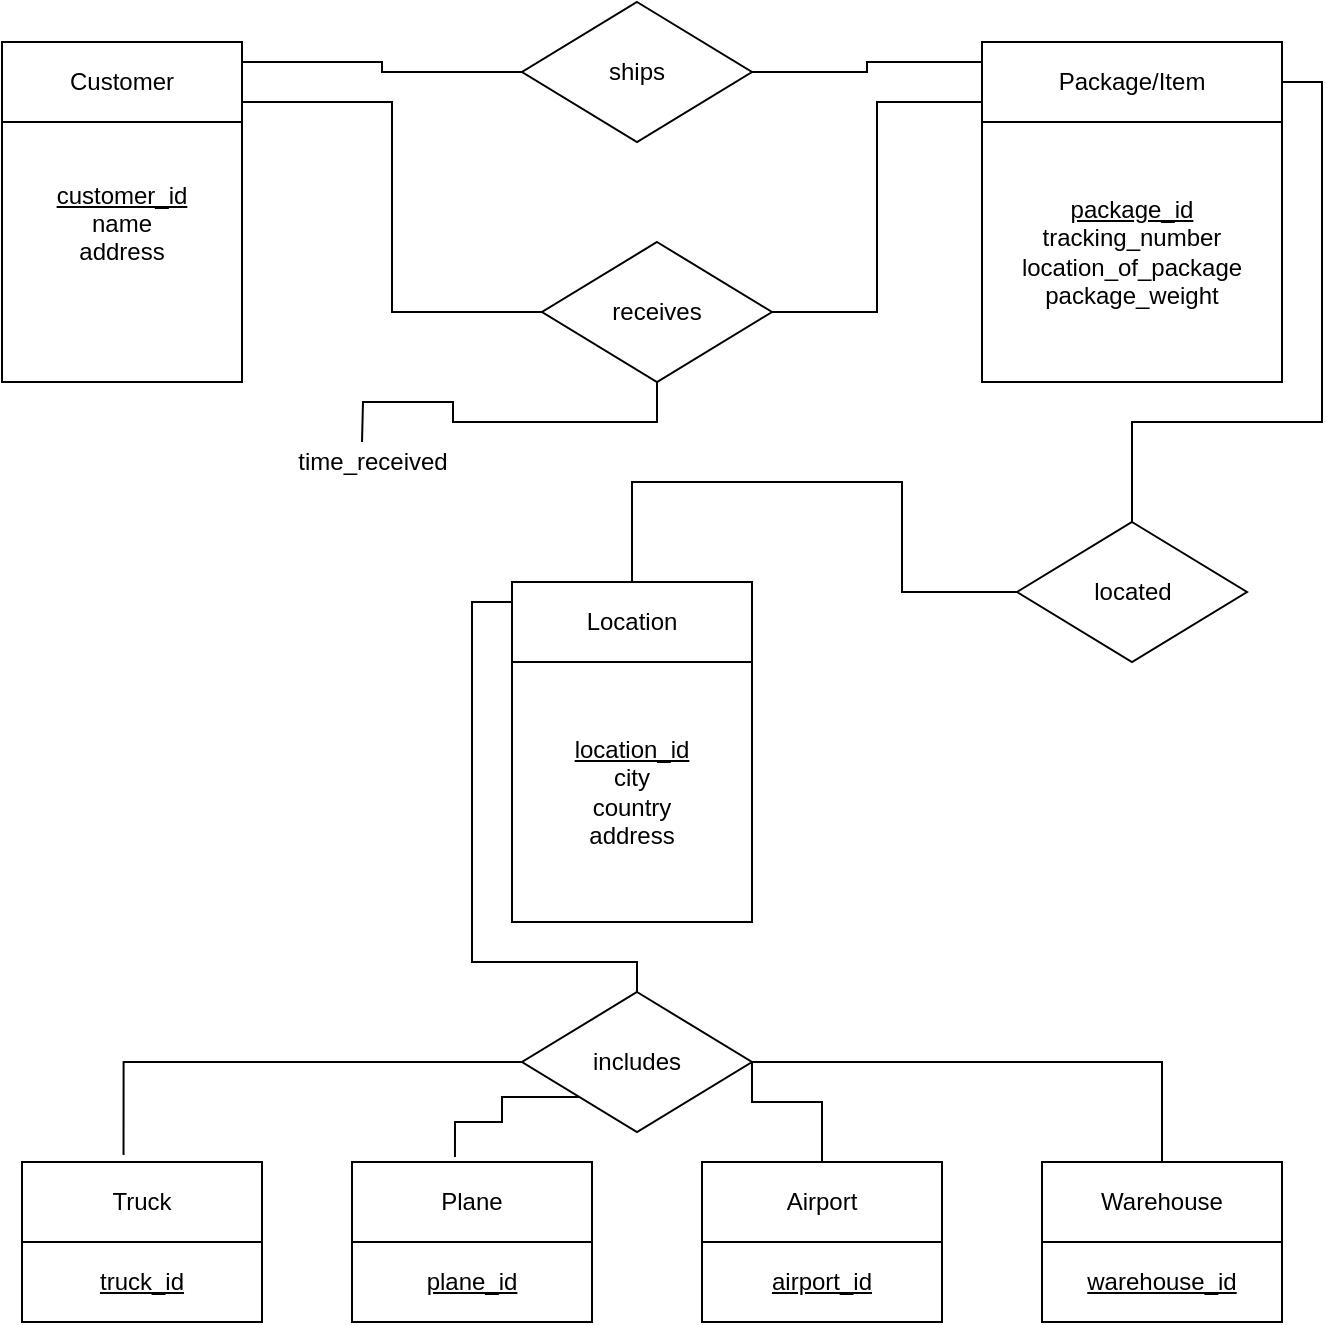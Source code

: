<mxfile version="17.4.5" type="github">
  <diagram id="KgCbA1ao-AKPPqiwo8ii" name="Page-1">
    <mxGraphModel dx="1073" dy="669" grid="1" gridSize="10" guides="1" tooltips="1" connect="1" arrows="1" fold="1" page="1" pageScale="1" pageWidth="850" pageHeight="1100" math="0" shadow="0">
      <root>
        <mxCell id="0" />
        <mxCell id="1" parent="0" />
        <mxCell id="p6gnq6qZ7OG_XP_tWJV0-15" style="edgeStyle=orthogonalEdgeStyle;rounded=0;orthogonalLoop=1;jettySize=auto;html=1;exitX=1;exitY=0.25;exitDx=0;exitDy=0;entryX=0;entryY=0.5;entryDx=0;entryDy=0;endArrow=none;endFill=0;" edge="1" parent="1" source="p6gnq6qZ7OG_XP_tWJV0-2" target="p6gnq6qZ7OG_XP_tWJV0-5">
          <mxGeometry relative="1" as="geometry" />
        </mxCell>
        <mxCell id="p6gnq6qZ7OG_XP_tWJV0-2" value="Customer" style="rounded=0;whiteSpace=wrap;html=1;" vertex="1" parent="1">
          <mxGeometry x="130" y="40" width="120" height="40" as="geometry" />
        </mxCell>
        <mxCell id="p6gnq6qZ7OG_XP_tWJV0-3" value="&lt;u&gt;customer_id&lt;br&gt;&lt;/u&gt;name&lt;br&gt;address&lt;br&gt;&lt;br&gt;&lt;br&gt;" style="rounded=0;whiteSpace=wrap;html=1;" vertex="1" parent="1">
          <mxGeometry x="130" y="80" width="120" height="130" as="geometry" />
        </mxCell>
        <mxCell id="p6gnq6qZ7OG_XP_tWJV0-14" style="edgeStyle=orthogonalEdgeStyle;rounded=0;orthogonalLoop=1;jettySize=auto;html=1;exitX=1;exitY=0.5;exitDx=0;exitDy=0;entryX=0;entryY=0.25;entryDx=0;entryDy=0;endArrow=none;endFill=0;" edge="1" parent="1" source="p6gnq6qZ7OG_XP_tWJV0-5" target="p6gnq6qZ7OG_XP_tWJV0-6">
          <mxGeometry relative="1" as="geometry" />
        </mxCell>
        <mxCell id="p6gnq6qZ7OG_XP_tWJV0-5" value="ships" style="rhombus;whiteSpace=wrap;html=1;" vertex="1" parent="1">
          <mxGeometry x="390" y="20" width="115" height="70" as="geometry" />
        </mxCell>
        <mxCell id="p6gnq6qZ7OG_XP_tWJV0-10" style="edgeStyle=orthogonalEdgeStyle;rounded=0;orthogonalLoop=1;jettySize=auto;html=1;exitX=1;exitY=0.5;exitDx=0;exitDy=0;entryX=0.5;entryY=0;entryDx=0;entryDy=0;endArrow=none;endFill=0;" edge="1" parent="1" source="p6gnq6qZ7OG_XP_tWJV0-6" target="p6gnq6qZ7OG_XP_tWJV0-9">
          <mxGeometry relative="1" as="geometry">
            <Array as="points">
              <mxPoint x="790" y="60" />
              <mxPoint x="790" y="230" />
              <mxPoint x="695" y="230" />
            </Array>
          </mxGeometry>
        </mxCell>
        <mxCell id="p6gnq6qZ7OG_XP_tWJV0-6" value="Package/Item" style="rounded=0;whiteSpace=wrap;html=1;" vertex="1" parent="1">
          <mxGeometry x="620" y="40" width="150" height="40" as="geometry" />
        </mxCell>
        <mxCell id="p6gnq6qZ7OG_XP_tWJV0-7" value="&lt;u&gt;package_id&lt;/u&gt;&lt;br&gt;tracking_number&lt;br&gt;location_of_package&lt;br&gt;package_weight" style="rounded=0;whiteSpace=wrap;html=1;" vertex="1" parent="1">
          <mxGeometry x="620" y="80" width="150" height="130" as="geometry" />
        </mxCell>
        <mxCell id="p6gnq6qZ7OG_XP_tWJV0-16" style="edgeStyle=orthogonalEdgeStyle;rounded=0;orthogonalLoop=1;jettySize=auto;html=1;exitX=1;exitY=0.5;exitDx=0;exitDy=0;entryX=0;entryY=0.75;entryDx=0;entryDy=0;endArrow=none;endFill=0;" edge="1" parent="1" source="p6gnq6qZ7OG_XP_tWJV0-8" target="p6gnq6qZ7OG_XP_tWJV0-6">
          <mxGeometry relative="1" as="geometry" />
        </mxCell>
        <mxCell id="p6gnq6qZ7OG_XP_tWJV0-17" style="edgeStyle=orthogonalEdgeStyle;rounded=0;orthogonalLoop=1;jettySize=auto;html=1;exitX=0;exitY=0.5;exitDx=0;exitDy=0;entryX=1;entryY=0.75;entryDx=0;entryDy=0;endArrow=none;endFill=0;" edge="1" parent="1" source="p6gnq6qZ7OG_XP_tWJV0-8" target="p6gnq6qZ7OG_XP_tWJV0-2">
          <mxGeometry relative="1" as="geometry" />
        </mxCell>
        <mxCell id="p6gnq6qZ7OG_XP_tWJV0-18" style="edgeStyle=orthogonalEdgeStyle;rounded=0;orthogonalLoop=1;jettySize=auto;html=1;exitX=0.5;exitY=1;exitDx=0;exitDy=0;endArrow=none;endFill=0;" edge="1" parent="1" source="p6gnq6qZ7OG_XP_tWJV0-8">
          <mxGeometry relative="1" as="geometry">
            <mxPoint x="310" y="240" as="targetPoint" />
          </mxGeometry>
        </mxCell>
        <mxCell id="p6gnq6qZ7OG_XP_tWJV0-8" value="receives" style="rhombus;whiteSpace=wrap;html=1;" vertex="1" parent="1">
          <mxGeometry x="400" y="140" width="115" height="70" as="geometry" />
        </mxCell>
        <mxCell id="p6gnq6qZ7OG_XP_tWJV0-13" style="edgeStyle=orthogonalEdgeStyle;rounded=0;orthogonalLoop=1;jettySize=auto;html=1;exitX=0;exitY=0.5;exitDx=0;exitDy=0;entryX=0.5;entryY=0;entryDx=0;entryDy=0;endArrow=none;endFill=0;" edge="1" parent="1" source="p6gnq6qZ7OG_XP_tWJV0-9" target="p6gnq6qZ7OG_XP_tWJV0-11">
          <mxGeometry relative="1" as="geometry">
            <Array as="points">
              <mxPoint x="580" y="315" />
              <mxPoint x="580" y="260" />
              <mxPoint x="445" y="260" />
            </Array>
          </mxGeometry>
        </mxCell>
        <mxCell id="p6gnq6qZ7OG_XP_tWJV0-9" value="located" style="rhombus;whiteSpace=wrap;html=1;" vertex="1" parent="1">
          <mxGeometry x="637.5" y="280" width="115" height="70" as="geometry" />
        </mxCell>
        <mxCell id="p6gnq6qZ7OG_XP_tWJV0-11" value="Location" style="rounded=0;whiteSpace=wrap;html=1;" vertex="1" parent="1">
          <mxGeometry x="385" y="310" width="120" height="40" as="geometry" />
        </mxCell>
        <mxCell id="p6gnq6qZ7OG_XP_tWJV0-12" value="&lt;u&gt;location_id&lt;br&gt;&lt;/u&gt;city&lt;br&gt;country&lt;br&gt;address" style="rounded=0;whiteSpace=wrap;html=1;" vertex="1" parent="1">
          <mxGeometry x="385" y="350" width="120" height="130" as="geometry" />
        </mxCell>
        <mxCell id="p6gnq6qZ7OG_XP_tWJV0-19" value="time_received" style="text;html=1;align=center;verticalAlign=middle;resizable=0;points=[];autosize=1;strokeColor=none;fillColor=none;" vertex="1" parent="1">
          <mxGeometry x="270" y="240" width="90" height="20" as="geometry" />
        </mxCell>
        <mxCell id="p6gnq6qZ7OG_XP_tWJV0-20" value="Truck" style="rounded=0;whiteSpace=wrap;html=1;" vertex="1" parent="1">
          <mxGeometry x="140" y="600" width="120" height="40" as="geometry" />
        </mxCell>
        <mxCell id="p6gnq6qZ7OG_XP_tWJV0-21" value="&lt;u&gt;truck_id&lt;br&gt;&lt;/u&gt;" style="rounded=0;whiteSpace=wrap;html=1;" vertex="1" parent="1">
          <mxGeometry x="140" y="640" width="120" height="40" as="geometry" />
        </mxCell>
        <mxCell id="p6gnq6qZ7OG_XP_tWJV0-22" value="Plane" style="rounded=0;whiteSpace=wrap;html=1;" vertex="1" parent="1">
          <mxGeometry x="305" y="600" width="120" height="40" as="geometry" />
        </mxCell>
        <mxCell id="p6gnq6qZ7OG_XP_tWJV0-23" value="&lt;u&gt;plane_id&lt;br&gt;&lt;/u&gt;" style="rounded=0;whiteSpace=wrap;html=1;" vertex="1" parent="1">
          <mxGeometry x="305" y="640" width="120" height="40" as="geometry" />
        </mxCell>
        <mxCell id="p6gnq6qZ7OG_XP_tWJV0-24" value="Airport" style="rounded=0;whiteSpace=wrap;html=1;" vertex="1" parent="1">
          <mxGeometry x="480" y="600" width="120" height="40" as="geometry" />
        </mxCell>
        <mxCell id="p6gnq6qZ7OG_XP_tWJV0-25" value="&lt;u&gt;airport_id&lt;br&gt;&lt;/u&gt;" style="rounded=0;whiteSpace=wrap;html=1;" vertex="1" parent="1">
          <mxGeometry x="480" y="640" width="120" height="40" as="geometry" />
        </mxCell>
        <mxCell id="p6gnq6qZ7OG_XP_tWJV0-26" value="Warehouse" style="rounded=0;whiteSpace=wrap;html=1;" vertex="1" parent="1">
          <mxGeometry x="650" y="600" width="120" height="40" as="geometry" />
        </mxCell>
        <mxCell id="p6gnq6qZ7OG_XP_tWJV0-27" value="&lt;u&gt;warehouse_id&lt;br&gt;&lt;/u&gt;" style="rounded=0;whiteSpace=wrap;html=1;" vertex="1" parent="1">
          <mxGeometry x="650" y="640" width="120" height="40" as="geometry" />
        </mxCell>
        <mxCell id="p6gnq6qZ7OG_XP_tWJV0-33" style="edgeStyle=orthogonalEdgeStyle;rounded=0;orthogonalLoop=1;jettySize=auto;html=1;exitX=0.5;exitY=0;exitDx=0;exitDy=0;entryX=0;entryY=0.25;entryDx=0;entryDy=0;endArrow=none;endFill=0;" edge="1" parent="1" source="p6gnq6qZ7OG_XP_tWJV0-32" target="p6gnq6qZ7OG_XP_tWJV0-11">
          <mxGeometry relative="1" as="geometry">
            <Array as="points">
              <mxPoint x="447" y="500" />
              <mxPoint x="365" y="500" />
              <mxPoint x="365" y="320" />
            </Array>
          </mxGeometry>
        </mxCell>
        <mxCell id="p6gnq6qZ7OG_XP_tWJV0-34" style="edgeStyle=orthogonalEdgeStyle;rounded=0;orthogonalLoop=1;jettySize=auto;html=1;exitX=0;exitY=0.5;exitDx=0;exitDy=0;entryX=0.423;entryY=-0.086;entryDx=0;entryDy=0;entryPerimeter=0;endArrow=none;endFill=0;" edge="1" parent="1" source="p6gnq6qZ7OG_XP_tWJV0-32" target="p6gnq6qZ7OG_XP_tWJV0-20">
          <mxGeometry relative="1" as="geometry" />
        </mxCell>
        <mxCell id="p6gnq6qZ7OG_XP_tWJV0-35" style="edgeStyle=orthogonalEdgeStyle;rounded=0;orthogonalLoop=1;jettySize=auto;html=1;exitX=0;exitY=1;exitDx=0;exitDy=0;entryX=0.429;entryY=-0.062;entryDx=0;entryDy=0;entryPerimeter=0;endArrow=none;endFill=0;" edge="1" parent="1" source="p6gnq6qZ7OG_XP_tWJV0-32" target="p6gnq6qZ7OG_XP_tWJV0-22">
          <mxGeometry relative="1" as="geometry">
            <Array as="points">
              <mxPoint x="380" y="568" />
              <mxPoint x="380" y="580" />
              <mxPoint x="357" y="580" />
            </Array>
          </mxGeometry>
        </mxCell>
        <mxCell id="p6gnq6qZ7OG_XP_tWJV0-36" style="edgeStyle=orthogonalEdgeStyle;rounded=0;orthogonalLoop=1;jettySize=auto;html=1;exitX=1;exitY=0.5;exitDx=0;exitDy=0;endArrow=none;endFill=0;entryX=0.5;entryY=0;entryDx=0;entryDy=0;" edge="1" parent="1" source="p6gnq6qZ7OG_XP_tWJV0-32" target="p6gnq6qZ7OG_XP_tWJV0-24">
          <mxGeometry relative="1" as="geometry">
            <mxPoint x="540" y="590" as="targetPoint" />
            <Array as="points">
              <mxPoint x="505" y="570" />
              <mxPoint x="540" y="570" />
            </Array>
          </mxGeometry>
        </mxCell>
        <mxCell id="p6gnq6qZ7OG_XP_tWJV0-37" style="edgeStyle=orthogonalEdgeStyle;rounded=0;orthogonalLoop=1;jettySize=auto;html=1;exitX=1;exitY=0.5;exitDx=0;exitDy=0;entryX=0.5;entryY=0;entryDx=0;entryDy=0;endArrow=none;endFill=0;" edge="1" parent="1" source="p6gnq6qZ7OG_XP_tWJV0-32" target="p6gnq6qZ7OG_XP_tWJV0-26">
          <mxGeometry relative="1" as="geometry" />
        </mxCell>
        <mxCell id="p6gnq6qZ7OG_XP_tWJV0-32" value="includes" style="rhombus;whiteSpace=wrap;html=1;" vertex="1" parent="1">
          <mxGeometry x="390" y="515" width="115" height="70" as="geometry" />
        </mxCell>
      </root>
    </mxGraphModel>
  </diagram>
</mxfile>
